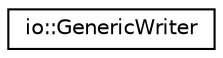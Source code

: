 digraph "Graphical Class Hierarchy"
{
 // LATEX_PDF_SIZE
  edge [fontname="Helvetica",fontsize="10",labelfontname="Helvetica",labelfontsize="10"];
  node [fontname="Helvetica",fontsize="10",shape=record];
  rankdir="LR";
  Node0 [label="io::GenericWriter",height=0.2,width=0.4,color="black", fillcolor="white", style="filled",URL="$classio_1_1_generic_writer.html",tooltip=" "];
}
